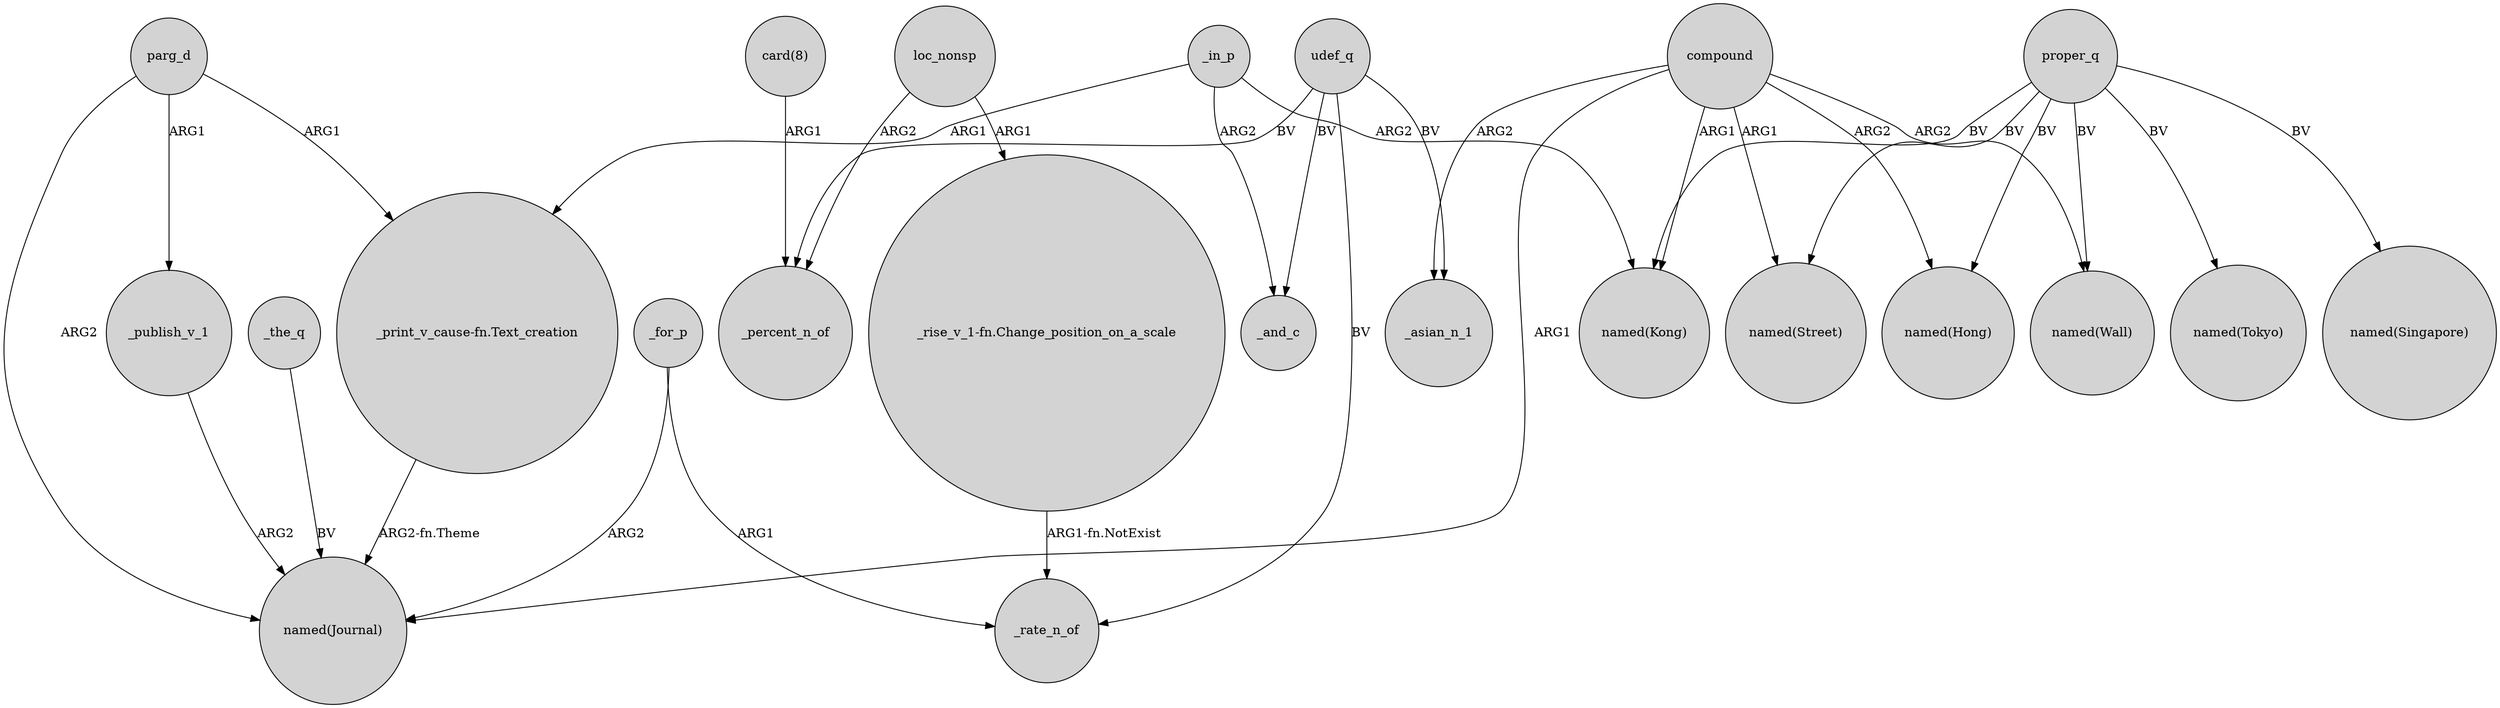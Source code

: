 digraph {
	node [shape=circle style=filled]
	compound -> "named(Journal)" [label=ARG1]
	compound -> "named(Street)" [label=ARG1]
	proper_q -> "named(Wall)" [label=BV]
	_for_p -> _rate_n_of [label=ARG1]
	_the_q -> "named(Journal)" [label=BV]
	"_rise_v_1-fn.Change_position_on_a_scale" -> _rate_n_of [label="ARG1-fn.NotExist"]
	compound -> "named(Hong)" [label=ARG2]
	udef_q -> _rate_n_of [label=BV]
	parg_d -> "_print_v_cause-fn.Text_creation" [label=ARG1]
	proper_q -> "named(Tokyo)" [label=BV]
	proper_q -> "named(Hong)" [label=BV]
	proper_q -> "named(Street)" [label=BV]
	_in_p -> "_print_v_cause-fn.Text_creation" [label=ARG1]
	_for_p -> "named(Journal)" [label=ARG2]
	compound -> "named(Wall)" [label=ARG2]
	parg_d -> _publish_v_1 [label=ARG1]
	parg_d -> "named(Journal)" [label=ARG2]
	_in_p -> "named(Kong)" [label=ARG2]
	loc_nonsp -> _percent_n_of [label=ARG2]
	proper_q -> "named(Singapore)" [label=BV]
	proper_q -> "named(Kong)" [label=BV]
	loc_nonsp -> "_rise_v_1-fn.Change_position_on_a_scale" [label=ARG1]
	"_print_v_cause-fn.Text_creation" -> "named(Journal)" [label="ARG2-fn.Theme"]
	_publish_v_1 -> "named(Journal)" [label=ARG2]
	"card(8)" -> _percent_n_of [label=ARG1]
	udef_q -> _percent_n_of [label=BV]
	udef_q -> _and_c [label=BV]
	compound -> _asian_n_1 [label=ARG2]
	udef_q -> _asian_n_1 [label=BV]
	_in_p -> _and_c [label=ARG2]
	compound -> "named(Kong)" [label=ARG1]
}
